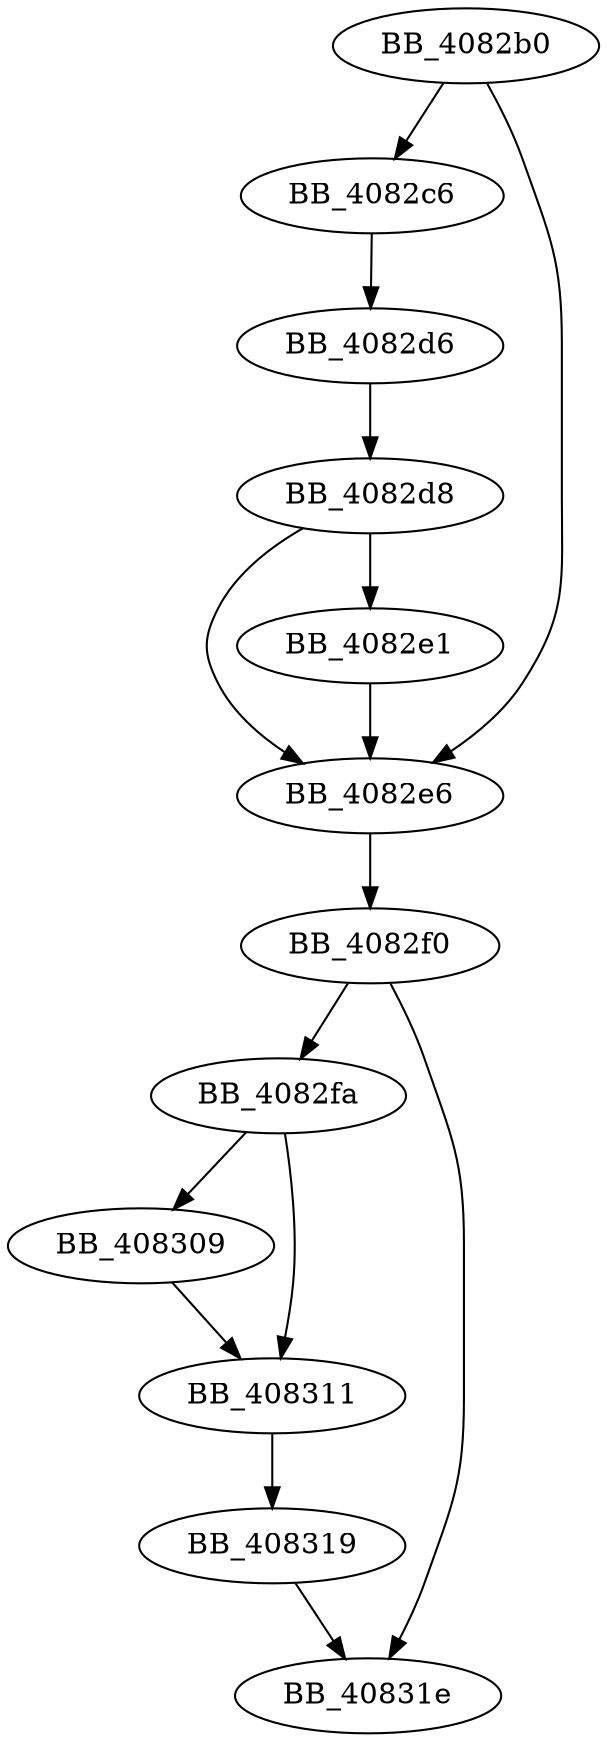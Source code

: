 DiGraph sub_4082B0{
BB_4082b0->BB_4082c6
BB_4082b0->BB_4082e6
BB_4082c6->BB_4082d6
BB_4082d6->BB_4082d8
BB_4082d8->BB_4082e1
BB_4082d8->BB_4082e6
BB_4082e1->BB_4082e6
BB_4082e6->BB_4082f0
BB_4082f0->BB_4082fa
BB_4082f0->BB_40831e
BB_4082fa->BB_408309
BB_4082fa->BB_408311
BB_408309->BB_408311
BB_408311->BB_408319
BB_408319->BB_40831e
}
